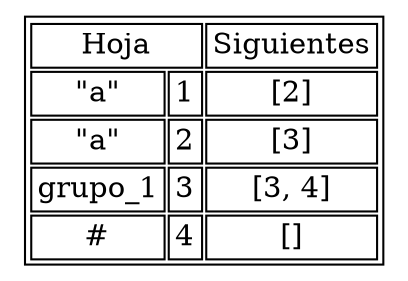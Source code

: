 digraph G{
node [ shape=none]
tbl [label=<
 <TABLE>
  <TR>
  <TD colspan = "2" >Hoja</TD>
  <TD>Siguientes</TD>
  </TR>

<TR>
<TD>"a"</TD>
<TD>1</TD>
<TD>[2]</TD>
</TR>
<TR>
<TD>"a"</TD>
<TD>2</TD>
<TD>[3]</TD>
</TR>
<TR>
<TD>grupo_1</TD>
<TD>3</TD>
<TD>[3, 4]</TD>
</TR>
<TR>
<TD>#</TD>
<TD>4</TD>
<TD>[]</TD>
</TR>
</TABLE>
>];
}
